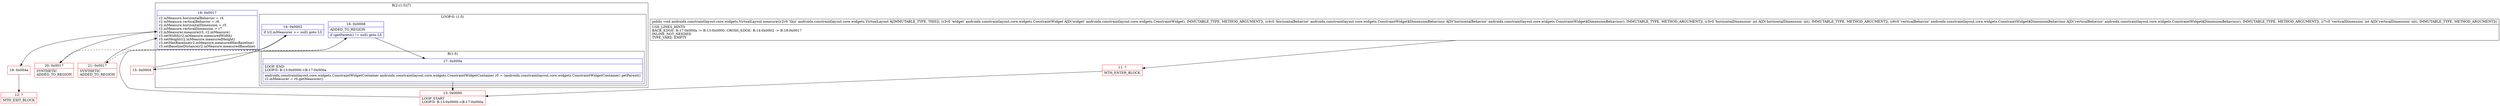 digraph "CFG forandroidx.constraintlayout.core.widgets.VirtualLayout.measure(Landroidx\/constraintlayout\/core\/widgets\/ConstraintWidget;Landroidx\/constraintlayout\/core\/widgets\/ConstraintWidget$DimensionBehaviour;ILandroidx\/constraintlayout\/core\/widgets\/ConstraintWidget$DimensionBehaviour;I)V" {
subgraph cluster_Region_1700095819 {
label = "R(2:(1:5)|7)";
node [shape=record,color=blue];
subgraph cluster_LoopRegion_2030230073 {
label = "LOOP:0: (1:5)";
node [shape=record,color=blue];
Node_14 [shape=record,label="{14\:\ 0x0002|if (r2.mMeasurer == null) goto L3\l}"];
Node_16 [shape=record,label="{16\:\ 0x0008|ADDED_TO_REGION\l|if (getParent() != null) goto L5\l}"];
subgraph cluster_Region_1419010976 {
label = "R(1:5)";
node [shape=record,color=blue];
Node_17 [shape=record,label="{17\:\ 0x000a|LOOP_END\lLOOP:0: B:13:0x0000\-\>B:17:0x000a\l|androidx.constraintlayout.core.widgets.ConstraintWidgetContainer androidx.constraintlayout.core.widgets.ConstraintWidgetContainer r0 = (androidx.constraintlayout.core.widgets.ConstraintWidgetContainer) getParent()\lr2.mMeasurer = r0.getMeasurer()\l}"];
}
}
Node_18 [shape=record,label="{18\:\ 0x0017|r2.mMeasure.horizontalBehavior = r4\lr2.mMeasure.verticalBehavior = r6\lr2.mMeasure.horizontalDimension = r5\lr2.mMeasure.verticalDimension = r7\lr2.mMeasurer.measure(r3, r2.mMeasure)\lr3.setWidth(r2.mMeasure.measuredWidth)\lr3.setHeight(r2.mMeasure.measuredHeight)\lr3.setHasBaseline(r2.mMeasure.measuredHasBaseline)\lr3.setBaselineDistance(r2.mMeasure.measuredBaseline)\l}"];
}
Node_11 [shape=record,color=red,label="{11\:\ ?|MTH_ENTER_BLOCK\l}"];
Node_13 [shape=record,color=red,label="{13\:\ 0x0000|LOOP_START\lLOOP:0: B:13:0x0000\-\>B:17:0x000a\l}"];
Node_15 [shape=record,color=red,label="{15\:\ 0x0004}"];
Node_21 [shape=record,color=red,label="{21\:\ 0x0017|SYNTHETIC\lADDED_TO_REGION\l}"];
Node_19 [shape=record,color=red,label="{19\:\ 0x004a}"];
Node_12 [shape=record,color=red,label="{12\:\ ?|MTH_EXIT_BLOCK\l}"];
Node_20 [shape=record,color=red,label="{20\:\ 0x0017|SYNTHETIC\lADDED_TO_REGION\l}"];
MethodNode[shape=record,label="{public void androidx.constraintlayout.core.widgets.VirtualLayout.measure((r2v0 'this' androidx.constraintlayout.core.widgets.VirtualLayout A[IMMUTABLE_TYPE, THIS]), (r3v0 'widget' androidx.constraintlayout.core.widgets.ConstraintWidget A[D('widget' androidx.constraintlayout.core.widgets.ConstraintWidget), IMMUTABLE_TYPE, METHOD_ARGUMENT]), (r4v0 'horizontalBehavior' androidx.constraintlayout.core.widgets.ConstraintWidget$DimensionBehaviour A[D('horizontalBehavior' androidx.constraintlayout.core.widgets.ConstraintWidget$DimensionBehaviour), IMMUTABLE_TYPE, METHOD_ARGUMENT]), (r5v0 'horizontalDimension' int A[D('horizontalDimension' int), IMMUTABLE_TYPE, METHOD_ARGUMENT]), (r6v0 'verticalBehavior' androidx.constraintlayout.core.widgets.ConstraintWidget$DimensionBehaviour A[D('verticalBehavior' androidx.constraintlayout.core.widgets.ConstraintWidget$DimensionBehaviour), IMMUTABLE_TYPE, METHOD_ARGUMENT]), (r7v0 'verticalDimension' int A[D('verticalDimension' int), IMMUTABLE_TYPE, METHOD_ARGUMENT]))  | USE_LINES_HINTS\lBACK_EDGE: B:17:0x000a \-\> B:13:0x0000, CROSS_EDGE: B:14:0x0002 \-\> B:18:0x0017\lINLINE_NOT_NEEDED\lTYPE_VARS: EMPTY\l}"];
MethodNode -> Node_11;Node_14 -> Node_15;
Node_14 -> Node_20[style=dashed];
Node_16 -> Node_17;
Node_16 -> Node_21[style=dashed];
Node_17 -> Node_13;
Node_18 -> Node_19;
Node_11 -> Node_13;
Node_13 -> Node_14;
Node_15 -> Node_16;
Node_21 -> Node_18;
Node_19 -> Node_12;
Node_20 -> Node_18;
}

